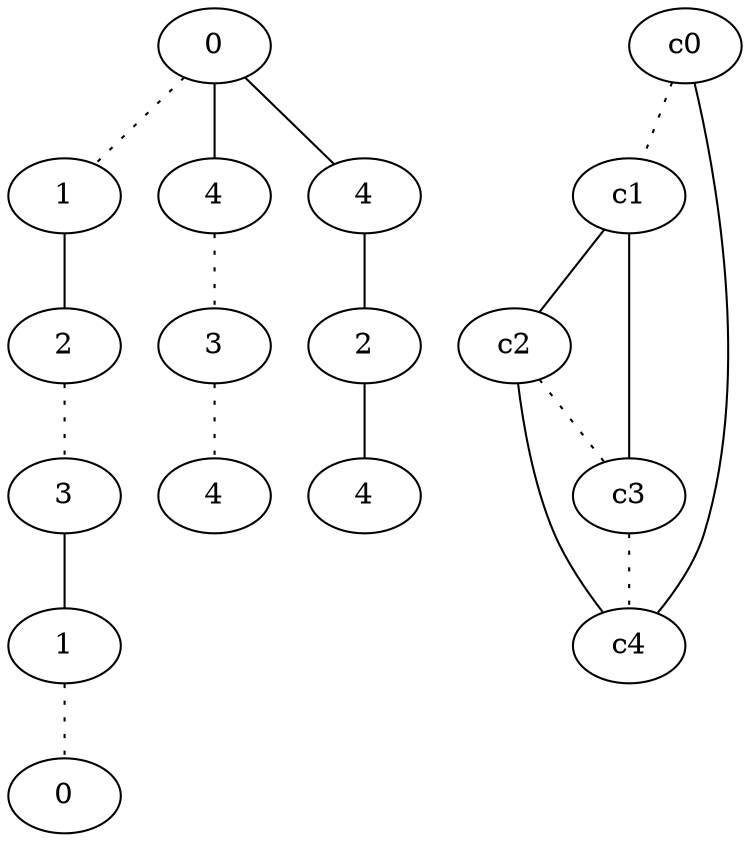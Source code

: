 graph {
a0[label=0];
a1[label=1];
a2[label=2];
a3[label=3];
a4[label=1];
a5[label=0];
a6[label=4];
a7[label=3];
a8[label=4];
a9[label=4];
a10[label=2];
a11[label=4];
a0 -- a1 [style=dotted];
a0 -- a6;
a0 -- a9;
a1 -- a2;
a2 -- a3 [style=dotted];
a3 -- a4;
a4 -- a5 [style=dotted];
a6 -- a7 [style=dotted];
a7 -- a8 [style=dotted];
a9 -- a10;
a10 -- a11;
c0 -- c1 [style=dotted];
c0 -- c4;
c1 -- c2;
c1 -- c3;
c2 -- c3 [style=dotted];
c2 -- c4;
c3 -- c4 [style=dotted];
}
